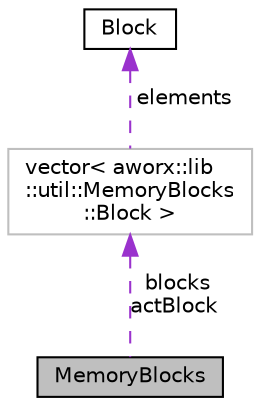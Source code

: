 digraph "MemoryBlocks"
{
  edge [fontname="Helvetica",fontsize="10",labelfontname="Helvetica",labelfontsize="10"];
  node [fontname="Helvetica",fontsize="10",shape=record];
  Node1 [label="MemoryBlocks",height=0.2,width=0.4,color="black", fillcolor="grey75", style="filled", fontcolor="black"];
  Node2 -> Node1 [dir="back",color="darkorchid3",fontsize="10",style="dashed",label=" blocks\nactBlock" ,fontname="Helvetica"];
  Node2 [label="vector\< aworx::lib\l::util::MemoryBlocks\l::Block \>",height=0.2,width=0.4,color="grey75", fillcolor="white", style="filled"];
  Node3 -> Node2 [dir="back",color="darkorchid3",fontsize="10",style="dashed",label=" elements" ,fontname="Helvetica"];
  Node3 [label="Block",height=0.2,width=0.4,color="black", fillcolor="white", style="filled",URL="$structaworx_1_1lib_1_1util_1_1MemoryBlocks_1_1Block.html"];
}
